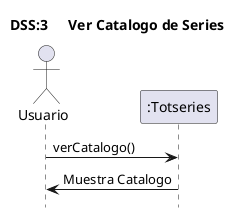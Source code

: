 @startuml
title	DSS:3	Ver Catalogo de Series
hide	footbox

actor	Usuario	as	user
user	->	":Totseries":verCatalogo()
":Totseries" -> user :Muestra Catalogo

@enduml
